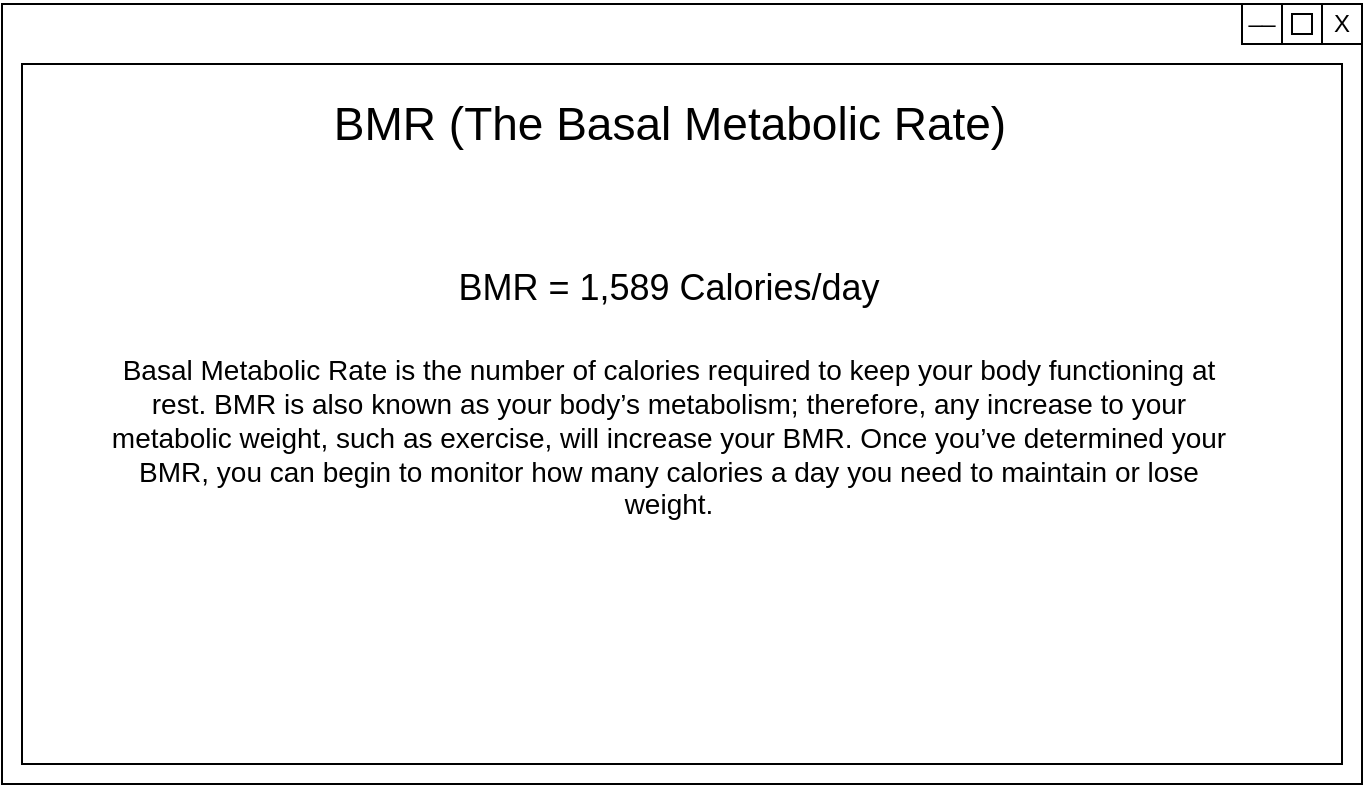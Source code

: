 <mxfile version="12.9.6" type="github">
  <diagram id="9UC1ZBUf9r_J20Ng0Syh" name="Page-1">
    <mxGraphModel dx="868" dy="450" grid="1" gridSize="10" guides="1" tooltips="1" connect="1" arrows="1" fold="1" page="1" pageScale="1" pageWidth="827" pageHeight="1169" math="0" shadow="0">
      <root>
        <mxCell id="0" />
        <mxCell id="1" parent="0" />
        <mxCell id="mh5o7TWo_xymcsIFWV8s-2" value="" style="rounded=0;whiteSpace=wrap;html=1;" parent="1" vertex="1">
          <mxGeometry x="80" y="50" width="680" height="390" as="geometry" />
        </mxCell>
        <mxCell id="mh5o7TWo_xymcsIFWV8s-3" value="" style="rounded=0;whiteSpace=wrap;html=1;" parent="1" vertex="1">
          <mxGeometry x="700" y="50" width="60" height="20" as="geometry" />
        </mxCell>
        <mxCell id="mh5o7TWo_xymcsIFWV8s-5" value="" style="whiteSpace=wrap;html=1;aspect=fixed;" parent="1" vertex="1">
          <mxGeometry x="720" y="50" width="20" height="20" as="geometry" />
        </mxCell>
        <mxCell id="mh5o7TWo_xymcsIFWV8s-6" value="" style="whiteSpace=wrap;html=1;aspect=fixed;" parent="1" vertex="1">
          <mxGeometry x="740" y="50" width="20" height="20" as="geometry" />
        </mxCell>
        <mxCell id="mh5o7TWo_xymcsIFWV8s-10" value="" style="whiteSpace=wrap;html=1;aspect=fixed;" parent="1" vertex="1">
          <mxGeometry x="725" y="55" width="10" height="10" as="geometry" />
        </mxCell>
        <mxCell id="mh5o7TWo_xymcsIFWV8s-14" value="X" style="text;html=1;strokeColor=none;fillColor=none;align=center;verticalAlign=middle;whiteSpace=wrap;rounded=0;" parent="1" vertex="1">
          <mxGeometry x="740" y="50" width="20" height="20" as="geometry" />
        </mxCell>
        <mxCell id="mh5o7TWo_xymcsIFWV8s-15" value="__" style="text;html=1;strokeColor=none;fillColor=none;align=center;verticalAlign=middle;whiteSpace=wrap;rounded=0;" parent="1" vertex="1">
          <mxGeometry x="700" y="50" width="20" height="10" as="geometry" />
        </mxCell>
        <mxCell id="mh5o7TWo_xymcsIFWV8s-16" value="" style="rounded=0;whiteSpace=wrap;html=1;" parent="1" vertex="1">
          <mxGeometry x="90" y="80" width="660" height="350" as="geometry" />
        </mxCell>
        <mxCell id="mh5o7TWo_xymcsIFWV8s-17" value="BMR (The Basal Metabolic Rate)" style="text;html=1;strokeColor=none;fillColor=none;align=center;verticalAlign=middle;whiteSpace=wrap;rounded=0;fontSize=23;" parent="1" vertex="1">
          <mxGeometry x="234" y="80" width="360" height="60" as="geometry" />
        </mxCell>
        <mxCell id="23yiksCy7n83ZFFkhgIV-1" value="&lt;div style=&quot;font-size: 18px&quot;&gt;&lt;div&gt;&lt;font style=&quot;font-size: 18px&quot;&gt;BMR = 1,589 Calories/day&lt;/font&gt;&lt;/div&gt;&lt;div&gt;&lt;font style=&quot;font-size: 18px&quot;&gt;&lt;br&gt;&lt;/font&gt;&lt;/div&gt;&lt;/div&gt;&lt;div&gt;&lt;div&gt;&lt;font style=&quot;font-size: 14px&quot;&gt;Basal Metabolic Rate is the number of calories required to keep your body functioning at rest. BMR is also known as your body’s metabolism; therefore, any increase to your metabolic weight, such as exercise, will increase your BMR. Once you’ve determined your BMR, you can begin to monitor how many calories a day you need to maintain or lose weight.&lt;/font&gt;&lt;/div&gt;&lt;/div&gt;" style="text;html=1;strokeColor=none;fillColor=none;align=center;verticalAlign=middle;whiteSpace=wrap;rounded=0;" parent="1" vertex="1">
          <mxGeometry x="132" y="145" width="563" height="200" as="geometry" />
        </mxCell>
      </root>
    </mxGraphModel>
  </diagram>
</mxfile>
